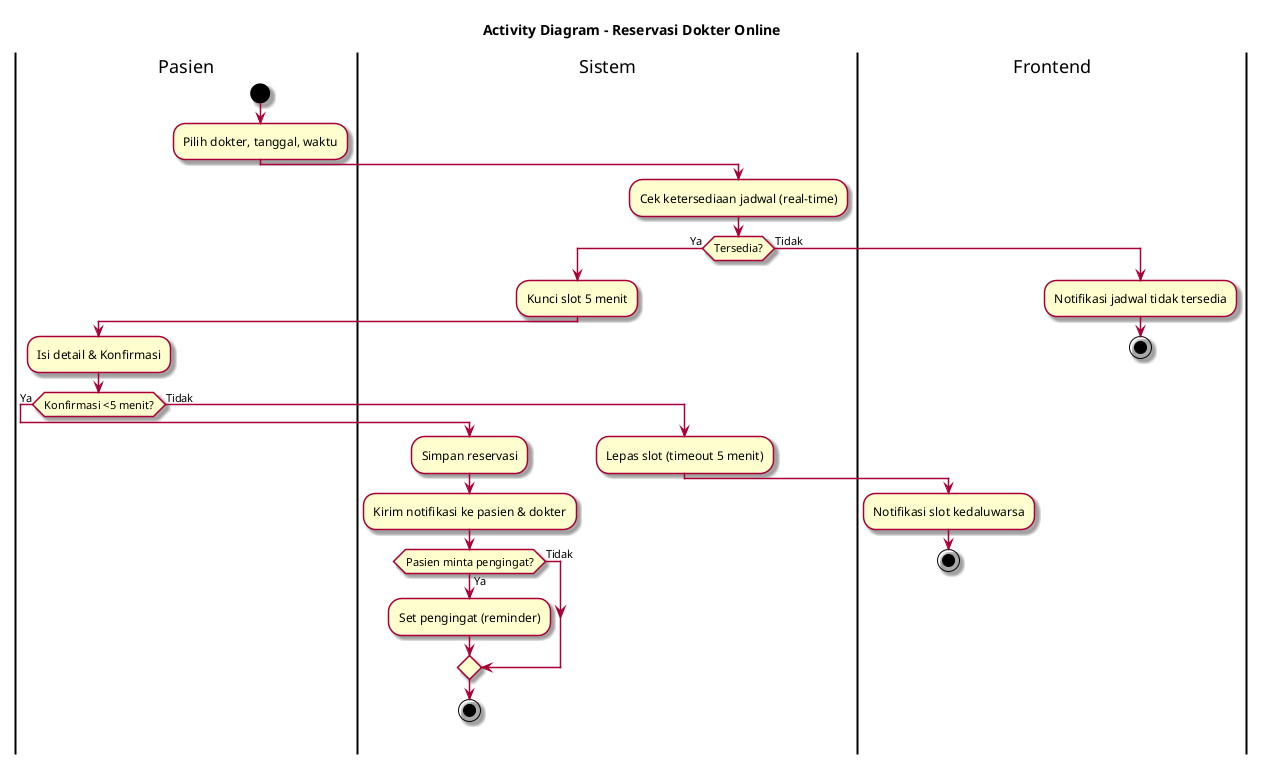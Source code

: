@startuml
title Activity Diagram - Reservasi Dokter Online
skin rose
|Pasien|
start
:Pilih dokter, tanggal, waktu;

|Sistem|
:Cek ketersediaan jadwal (real-time);
if (Tersedia?) then (Ya)
  :Kunci slot 5 menit;
  |Pasien|
  :Isi detail & Konfirmasi;
  if (Konfirmasi <5 menit?) then (Ya)
    |Sistem|
    :Simpan reservasi;
    :Kirim notifikasi ke pasien & dokter;
    if (Pasien minta pengingat?) then (Ya)
      :Set pengingat (reminder);
    else (Tidak)
      ' tidak ada pengingat
    endif
    stop
  else (Tidak)
    |Sistem|
    :Lepas slot (timeout 5 menit);
    |Frontend|
    :Notifikasi slot kedaluwarsa;
    stop
  endif
else (Tidak)
  |Frontend|
  :Notifikasi jadwal tidak tersedia;
  stop
endif
@enduml
